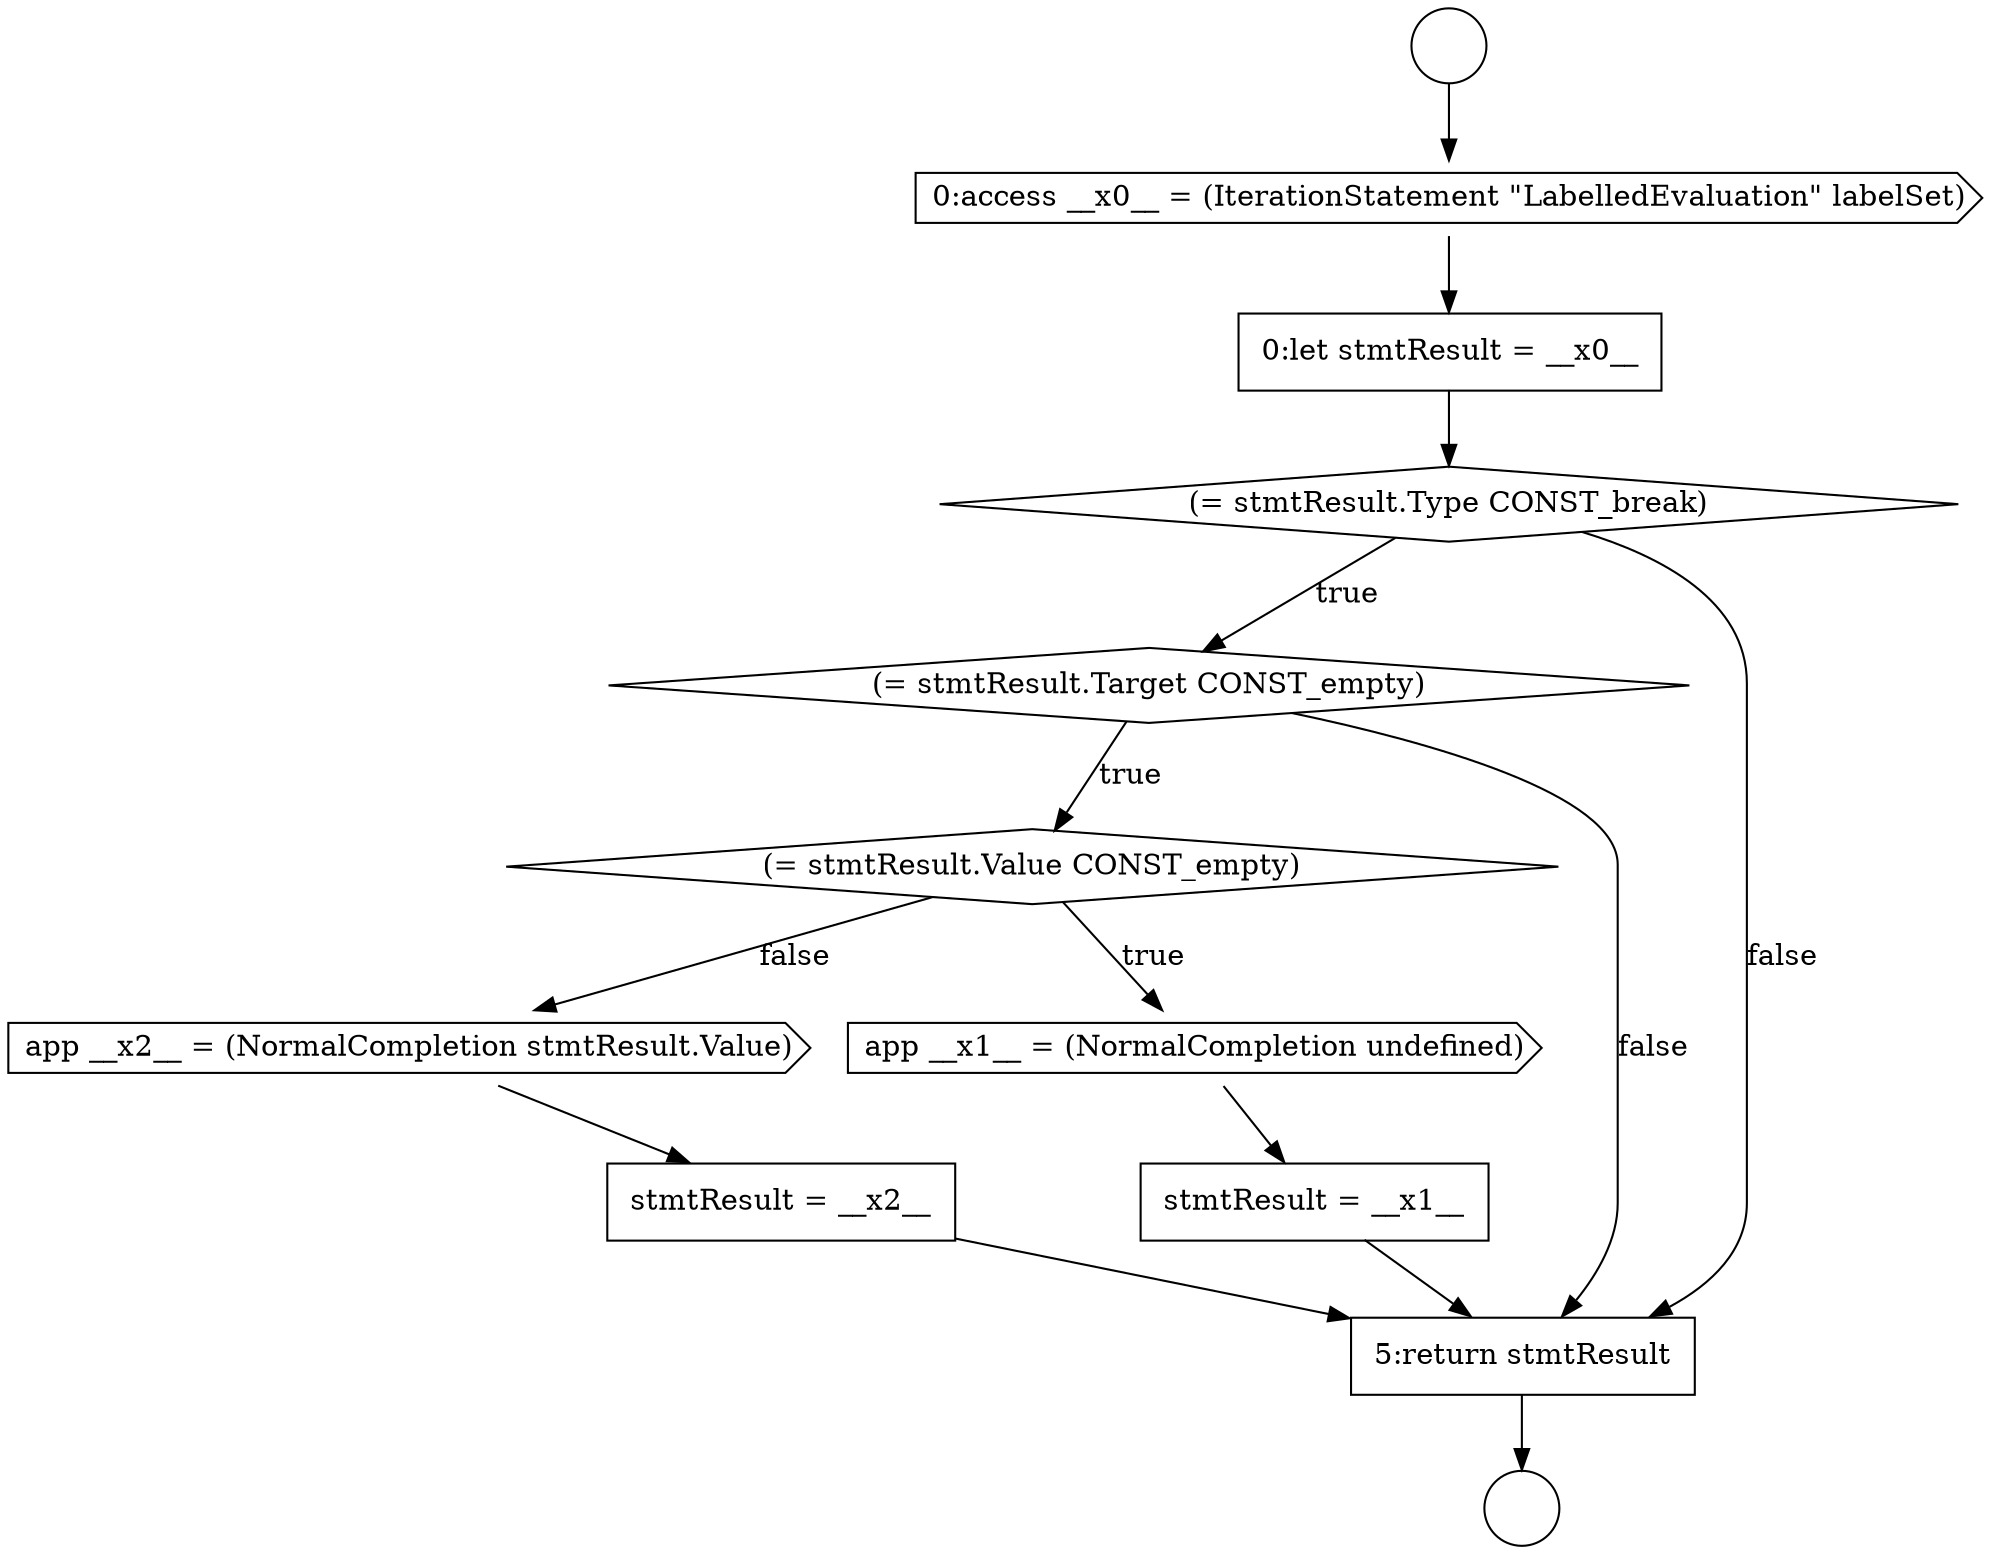 digraph {
  node5561 [shape=diamond, label=<<font color="black">(= stmtResult.Target CONST_empty)</font>> color="black" fillcolor="white" style=filled]
  node5565 [shape=cds, label=<<font color="black">app __x2__ = (NormalCompletion stmtResult.Value)</font>> color="black" fillcolor="white" style=filled]
  node5558 [shape=cds, label=<<font color="black">0:access __x0__ = (IterationStatement &quot;LabelledEvaluation&quot; labelSet)</font>> color="black" fillcolor="white" style=filled]
  node5562 [shape=diamond, label=<<font color="black">(= stmtResult.Value CONST_empty)</font>> color="black" fillcolor="white" style=filled]
  node5566 [shape=none, margin=0, label=<<font color="black">
    <table border="0" cellborder="1" cellspacing="0" cellpadding="10">
      <tr><td align="left">stmtResult = __x2__</td></tr>
    </table>
  </font>> color="black" fillcolor="white" style=filled]
  node5557 [shape=circle label=" " color="black" fillcolor="white" style=filled]
  node5563 [shape=cds, label=<<font color="black">app __x1__ = (NormalCompletion undefined)</font>> color="black" fillcolor="white" style=filled]
  node5560 [shape=diamond, label=<<font color="black">(= stmtResult.Type CONST_break)</font>> color="black" fillcolor="white" style=filled]
  node5567 [shape=none, margin=0, label=<<font color="black">
    <table border="0" cellborder="1" cellspacing="0" cellpadding="10">
      <tr><td align="left">5:return stmtResult</td></tr>
    </table>
  </font>> color="black" fillcolor="white" style=filled]
  node5556 [shape=circle label=" " color="black" fillcolor="white" style=filled]
  node5559 [shape=none, margin=0, label=<<font color="black">
    <table border="0" cellborder="1" cellspacing="0" cellpadding="10">
      <tr><td align="left">0:let stmtResult = __x0__</td></tr>
    </table>
  </font>> color="black" fillcolor="white" style=filled]
  node5564 [shape=none, margin=0, label=<<font color="black">
    <table border="0" cellborder="1" cellspacing="0" cellpadding="10">
      <tr><td align="left">stmtResult = __x1__</td></tr>
    </table>
  </font>> color="black" fillcolor="white" style=filled]
  node5561 -> node5562 [label=<<font color="black">true</font>> color="black"]
  node5561 -> node5567 [label=<<font color="black">false</font>> color="black"]
  node5567 -> node5557 [ color="black"]
  node5563 -> node5564 [ color="black"]
  node5560 -> node5561 [label=<<font color="black">true</font>> color="black"]
  node5560 -> node5567 [label=<<font color="black">false</font>> color="black"]
  node5564 -> node5567 [ color="black"]
  node5558 -> node5559 [ color="black"]
  node5566 -> node5567 [ color="black"]
  node5565 -> node5566 [ color="black"]
  node5562 -> node5563 [label=<<font color="black">true</font>> color="black"]
  node5562 -> node5565 [label=<<font color="black">false</font>> color="black"]
  node5559 -> node5560 [ color="black"]
  node5556 -> node5558 [ color="black"]
}
